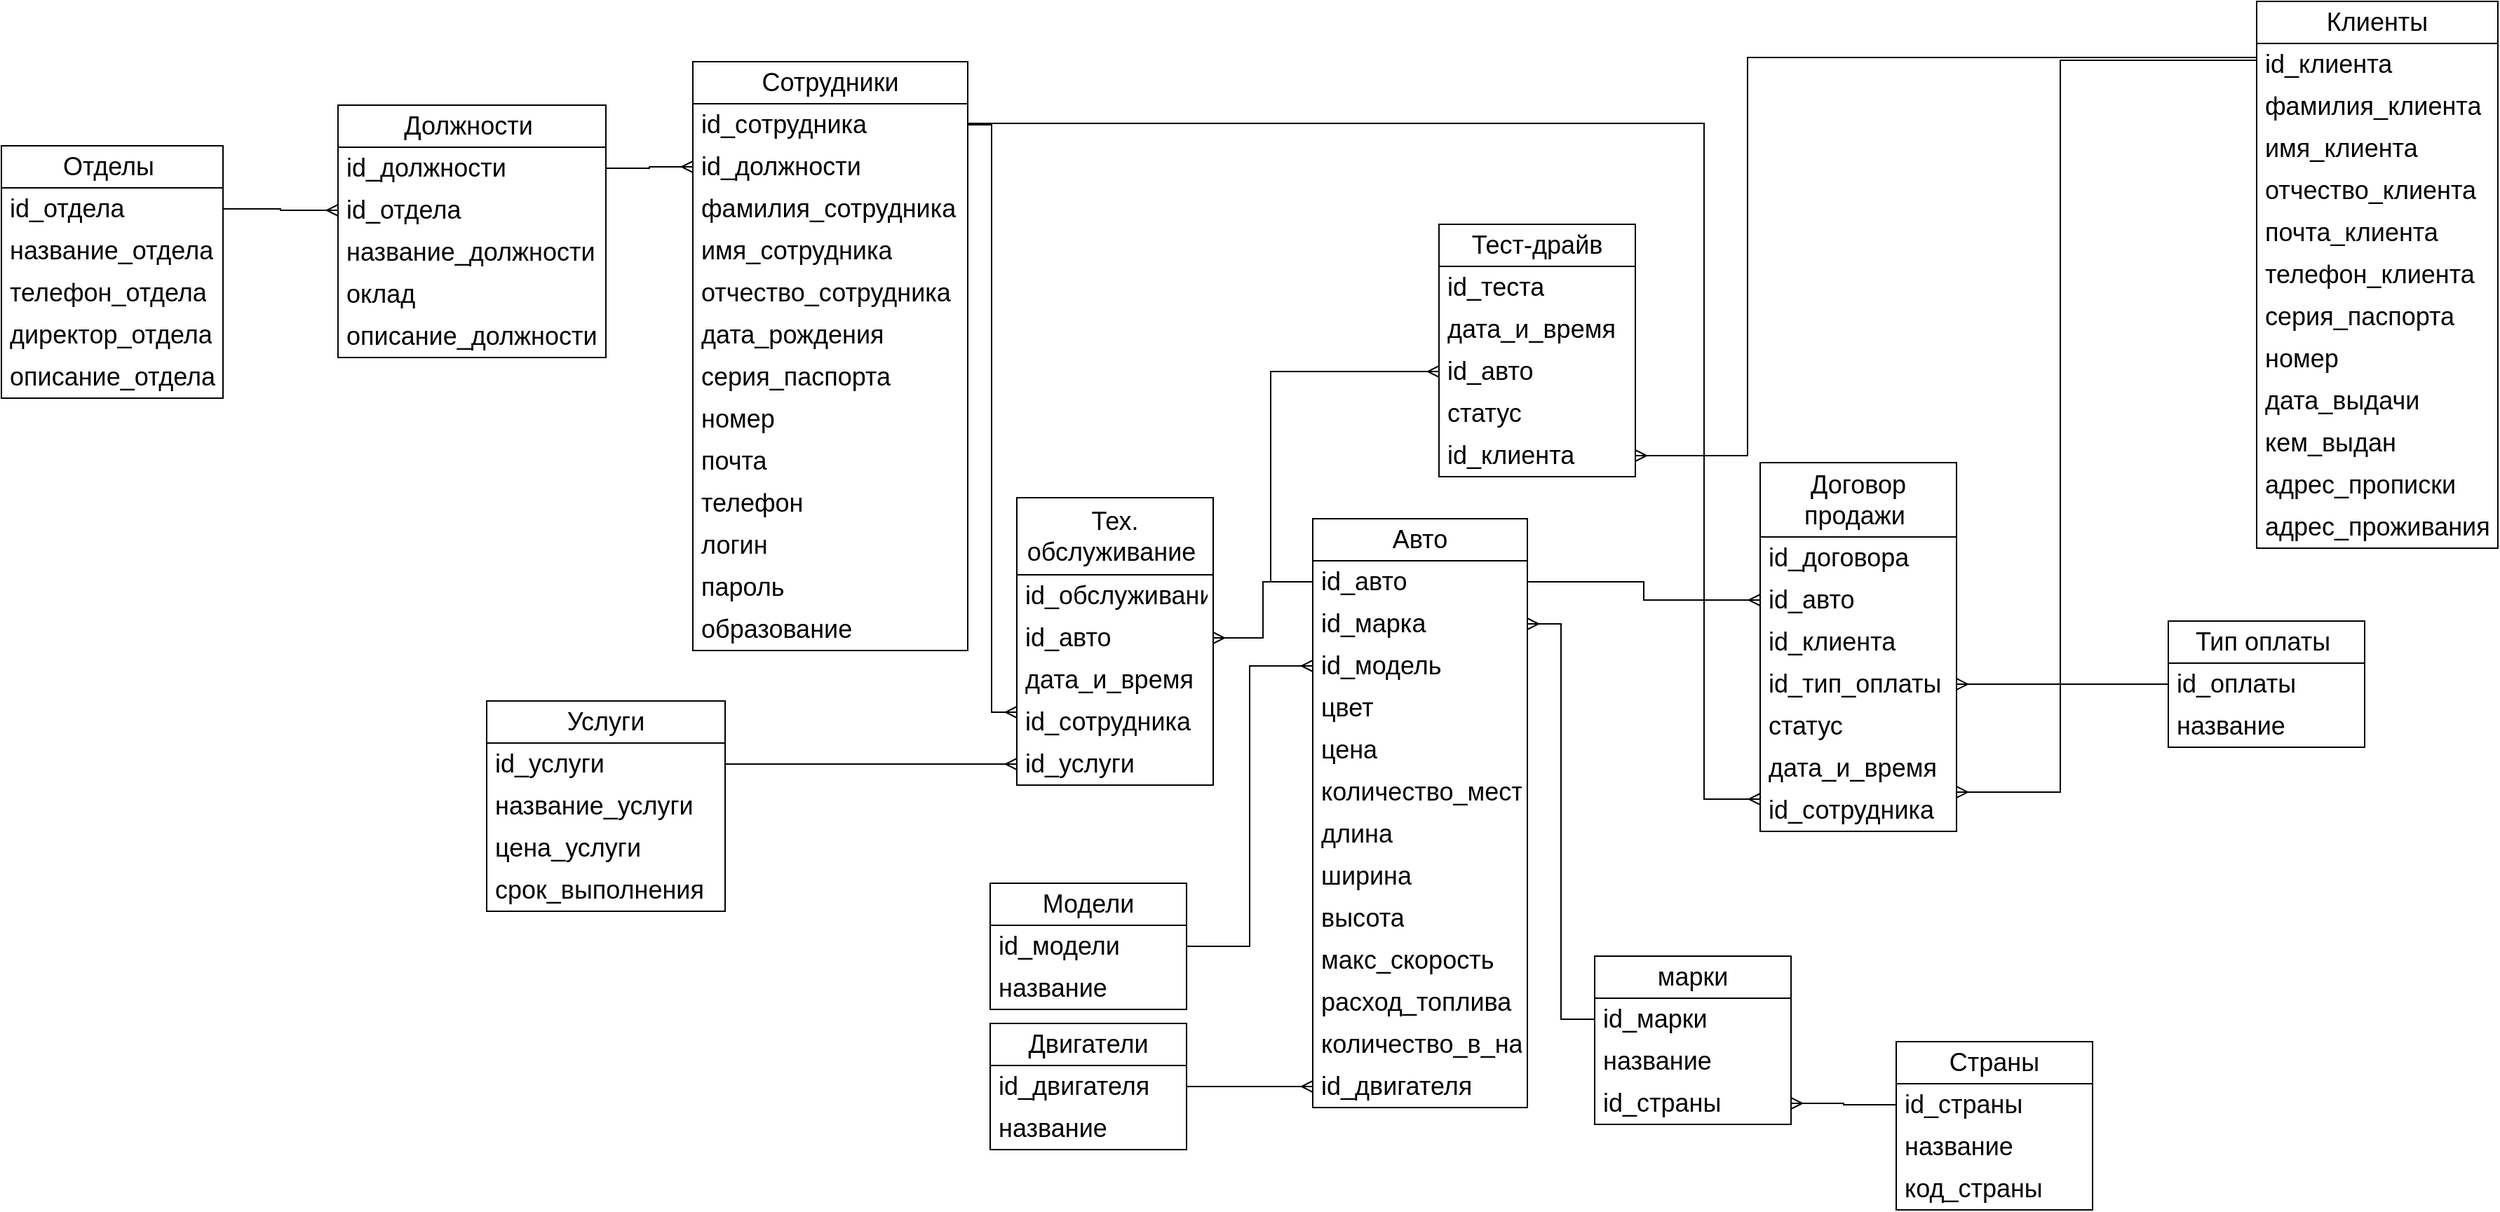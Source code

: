 <mxfile version="24.4.13" type="device">
  <diagram name="Страница — 1" id="KfzFbNpuO4F_3T5yf219">
    <mxGraphModel dx="5698" dy="1230" grid="0" gridSize="10" guides="1" tooltips="1" connect="1" arrows="1" fold="1" page="1" pageScale="1" pageWidth="1654" pageHeight="1169" math="0" shadow="0">
      <root>
        <mxCell id="0" />
        <mxCell id="1" parent="0" />
        <mxCell id="C4IJJKCAS7BINVU8155Y-14" value="Отделы&amp;nbsp;" style="swimlane;fontStyle=0;childLayout=stackLayout;horizontal=1;startSize=30;horizontalStack=0;resizeParent=1;resizeParentMax=0;resizeLast=0;collapsible=1;marginBottom=0;whiteSpace=wrap;html=1;fontSize=18;" parent="1" vertex="1">
          <mxGeometry x="-1800" y="216" width="158" height="180" as="geometry" />
        </mxCell>
        <mxCell id="C4IJJKCAS7BINVU8155Y-15" value="id_отдела" style="text;strokeColor=none;fillColor=none;align=left;verticalAlign=middle;spacingLeft=4;spacingRight=4;overflow=hidden;points=[[0,0.5],[1,0.5]];portConstraint=eastwest;rotatable=0;whiteSpace=wrap;html=1;fontSize=18;" parent="C4IJJKCAS7BINVU8155Y-14" vertex="1">
          <mxGeometry y="30" width="158" height="30" as="geometry" />
        </mxCell>
        <mxCell id="C4IJJKCAS7BINVU8155Y-16" value="название_отдела" style="text;strokeColor=none;fillColor=none;align=left;verticalAlign=middle;spacingLeft=4;spacingRight=4;overflow=hidden;points=[[0,0.5],[1,0.5]];portConstraint=eastwest;rotatable=0;whiteSpace=wrap;html=1;fontSize=18;" parent="C4IJJKCAS7BINVU8155Y-14" vertex="1">
          <mxGeometry y="60" width="158" height="30" as="geometry" />
        </mxCell>
        <mxCell id="C4IJJKCAS7BINVU8155Y-18" value="телефон_отдела" style="text;strokeColor=none;fillColor=none;align=left;verticalAlign=middle;spacingLeft=4;spacingRight=4;overflow=hidden;points=[[0,0.5],[1,0.5]];portConstraint=eastwest;rotatable=0;whiteSpace=wrap;html=1;fontSize=18;" parent="C4IJJKCAS7BINVU8155Y-14" vertex="1">
          <mxGeometry y="90" width="158" height="30" as="geometry" />
        </mxCell>
        <mxCell id="C4IJJKCAS7BINVU8155Y-19" value="директор_отдела" style="text;strokeColor=none;fillColor=none;align=left;verticalAlign=middle;spacingLeft=4;spacingRight=4;overflow=hidden;points=[[0,0.5],[1,0.5]];portConstraint=eastwest;rotatable=0;whiteSpace=wrap;html=1;fontSize=18;" parent="C4IJJKCAS7BINVU8155Y-14" vertex="1">
          <mxGeometry y="120" width="158" height="30" as="geometry" />
        </mxCell>
        <mxCell id="C4IJJKCAS7BINVU8155Y-20" value="описание_отдела" style="text;strokeColor=none;fillColor=none;align=left;verticalAlign=middle;spacingLeft=4;spacingRight=4;overflow=hidden;points=[[0,0.5],[1,0.5]];portConstraint=eastwest;rotatable=0;whiteSpace=wrap;html=1;fontSize=18;" parent="C4IJJKCAS7BINVU8155Y-14" vertex="1">
          <mxGeometry y="150" width="158" height="30" as="geometry" />
        </mxCell>
        <mxCell id="C4IJJKCAS7BINVU8155Y-21" value="Должности&amp;nbsp;" style="swimlane;fontStyle=0;childLayout=stackLayout;horizontal=1;startSize=30;horizontalStack=0;resizeParent=1;resizeParentMax=0;resizeLast=0;collapsible=1;marginBottom=0;whiteSpace=wrap;html=1;fontSize=18;" parent="1" vertex="1">
          <mxGeometry x="-1560" y="187" width="191" height="180" as="geometry" />
        </mxCell>
        <mxCell id="C4IJJKCAS7BINVU8155Y-22" value="id_должности" style="text;strokeColor=none;fillColor=none;align=left;verticalAlign=middle;spacingLeft=4;spacingRight=4;overflow=hidden;points=[[0,0.5],[1,0.5]];portConstraint=eastwest;rotatable=0;whiteSpace=wrap;html=1;fontSize=18;" parent="C4IJJKCAS7BINVU8155Y-21" vertex="1">
          <mxGeometry y="30" width="191" height="30" as="geometry" />
        </mxCell>
        <mxCell id="C4IJJKCAS7BINVU8155Y-23" value="id_отдела" style="text;strokeColor=none;fillColor=none;align=left;verticalAlign=middle;spacingLeft=4;spacingRight=4;overflow=hidden;points=[[0,0.5],[1,0.5]];portConstraint=eastwest;rotatable=0;whiteSpace=wrap;html=1;fontSize=18;" parent="C4IJJKCAS7BINVU8155Y-21" vertex="1">
          <mxGeometry y="60" width="191" height="30" as="geometry" />
        </mxCell>
        <mxCell id="C4IJJKCAS7BINVU8155Y-24" value="название_должности" style="text;strokeColor=none;fillColor=none;align=left;verticalAlign=middle;spacingLeft=4;spacingRight=4;overflow=hidden;points=[[0,0.5],[1,0.5]];portConstraint=eastwest;rotatable=0;whiteSpace=wrap;html=1;fontSize=18;" parent="C4IJJKCAS7BINVU8155Y-21" vertex="1">
          <mxGeometry y="90" width="191" height="30" as="geometry" />
        </mxCell>
        <mxCell id="C4IJJKCAS7BINVU8155Y-25" value="оклад" style="text;strokeColor=none;fillColor=none;align=left;verticalAlign=middle;spacingLeft=4;spacingRight=4;overflow=hidden;points=[[0,0.5],[1,0.5]];portConstraint=eastwest;rotatable=0;whiteSpace=wrap;html=1;fontSize=18;" parent="C4IJJKCAS7BINVU8155Y-21" vertex="1">
          <mxGeometry y="120" width="191" height="30" as="geometry" />
        </mxCell>
        <mxCell id="C4IJJKCAS7BINVU8155Y-26" value="описание_должности" style="text;strokeColor=none;fillColor=none;align=left;verticalAlign=middle;spacingLeft=4;spacingRight=4;overflow=hidden;points=[[0,0.5],[1,0.5]];portConstraint=eastwest;rotatable=0;whiteSpace=wrap;html=1;fontSize=18;" parent="C4IJJKCAS7BINVU8155Y-21" vertex="1">
          <mxGeometry y="150" width="191" height="30" as="geometry" />
        </mxCell>
        <mxCell id="C4IJJKCAS7BINVU8155Y-28" value="Сотрудники" style="swimlane;fontStyle=0;childLayout=stackLayout;horizontal=1;startSize=30;horizontalStack=0;resizeParent=1;resizeParentMax=0;resizeLast=0;collapsible=1;marginBottom=0;whiteSpace=wrap;html=1;fontSize=18;" parent="1" vertex="1">
          <mxGeometry x="-1307" y="156" width="196" height="420" as="geometry" />
        </mxCell>
        <mxCell id="C4IJJKCAS7BINVU8155Y-29" value="id_сотрудника" style="text;strokeColor=none;fillColor=none;align=left;verticalAlign=middle;spacingLeft=4;spacingRight=4;overflow=hidden;points=[[0,0.5],[1,0.5]];portConstraint=eastwest;rotatable=0;whiteSpace=wrap;html=1;fontSize=18;" parent="C4IJJKCAS7BINVU8155Y-28" vertex="1">
          <mxGeometry y="30" width="196" height="30" as="geometry" />
        </mxCell>
        <mxCell id="C4IJJKCAS7BINVU8155Y-30" value="id_должности" style="text;strokeColor=none;fillColor=none;align=left;verticalAlign=middle;spacingLeft=4;spacingRight=4;overflow=hidden;points=[[0,0.5],[1,0.5]];portConstraint=eastwest;rotatable=0;whiteSpace=wrap;html=1;fontSize=18;" parent="C4IJJKCAS7BINVU8155Y-28" vertex="1">
          <mxGeometry y="60" width="196" height="30" as="geometry" />
        </mxCell>
        <mxCell id="C4IJJKCAS7BINVU8155Y-31" value="фамилия_сотрудника" style="text;strokeColor=none;fillColor=none;align=left;verticalAlign=middle;spacingLeft=4;spacingRight=4;overflow=hidden;points=[[0,0.5],[1,0.5]];portConstraint=eastwest;rotatable=0;whiteSpace=wrap;html=1;fontSize=18;" parent="C4IJJKCAS7BINVU8155Y-28" vertex="1">
          <mxGeometry y="90" width="196" height="30" as="geometry" />
        </mxCell>
        <mxCell id="C4IJJKCAS7BINVU8155Y-32" value="имя_сотрудника" style="text;strokeColor=none;fillColor=none;align=left;verticalAlign=middle;spacingLeft=4;spacingRight=4;overflow=hidden;points=[[0,0.5],[1,0.5]];portConstraint=eastwest;rotatable=0;whiteSpace=wrap;html=1;fontSize=18;" parent="C4IJJKCAS7BINVU8155Y-28" vertex="1">
          <mxGeometry y="120" width="196" height="30" as="geometry" />
        </mxCell>
        <mxCell id="C4IJJKCAS7BINVU8155Y-33" value="отчество_сотрудника" style="text;strokeColor=none;fillColor=none;align=left;verticalAlign=middle;spacingLeft=4;spacingRight=4;overflow=hidden;points=[[0,0.5],[1,0.5]];portConstraint=eastwest;rotatable=0;whiteSpace=wrap;html=1;fontSize=18;" parent="C4IJJKCAS7BINVU8155Y-28" vertex="1">
          <mxGeometry y="150" width="196" height="30" as="geometry" />
        </mxCell>
        <mxCell id="C4IJJKCAS7BINVU8155Y-35" value="дата_рождения" style="text;strokeColor=none;fillColor=none;align=left;verticalAlign=middle;spacingLeft=4;spacingRight=4;overflow=hidden;points=[[0,0.5],[1,0.5]];portConstraint=eastwest;rotatable=0;whiteSpace=wrap;html=1;fontSize=18;" parent="C4IJJKCAS7BINVU8155Y-28" vertex="1">
          <mxGeometry y="180" width="196" height="30" as="geometry" />
        </mxCell>
        <mxCell id="C4IJJKCAS7BINVU8155Y-36" value="серия_паспорта&amp;nbsp;" style="text;strokeColor=none;fillColor=none;align=left;verticalAlign=middle;spacingLeft=4;spacingRight=4;overflow=hidden;points=[[0,0.5],[1,0.5]];portConstraint=eastwest;rotatable=0;whiteSpace=wrap;html=1;fontSize=18;" parent="C4IJJKCAS7BINVU8155Y-28" vertex="1">
          <mxGeometry y="210" width="196" height="30" as="geometry" />
        </mxCell>
        <mxCell id="C4IJJKCAS7BINVU8155Y-37" value="номер&lt;span style=&quot;color: rgba(0, 0, 0, 0); font-family: monospace; font-size: 18px; text-wrap: nowrap;&quot;&gt;%3CmxGraphModel%3E%3Croot%3E%3CmxCell%20id%3D%220%22%2F%3E%3CmxCell%20id%3D%221%22%20parent%3D%220%22%2F%3E%3CmxCell%20id%3D%222%22%20value%3D%22%D1%81%D0%B5%D1%80%D0%B8%D1%8F_%D0%BF%D0%B0%D1%81%D0%BF%D0%BE%D1%80%D1%82%D0%B0%26amp%3Bnbsp%3B%22%20style%3D%22text%3BstrokeColor%3Dnone%3BfillColor%3Dnone%3Balign%3Dleft%3BverticalAlign%3Dmiddle%3BspacingLeft%3D4%3BspacingRight%3D4%3Boverflow%3Dhidden%3Bpoints%3D%5B%5B0%2C0.5%5D%2C%5B1%2C0.5%5D%5D%3BportConstraint%3Deastwest%3Brotatable%3D0%3BwhiteSpace%3Dwrap%3Bhtml%3D1%3B%22%20vertex%3D%221%22%20parent%3D%221%22%3E%3CmxGeometry%20x%3D%22585%22%20y%3D%22564%22%20width%3D%22140%22%20height%3D%2230%22%20as%3D%22geometry%22%2F%3E%3C%2FmxCell%3E%3C%2Froot%3E%3C%2FmxGraphModel%3E&lt;/span&gt;_паспорта&amp;nbsp;" style="text;strokeColor=none;fillColor=none;align=left;verticalAlign=middle;spacingLeft=4;spacingRight=4;overflow=hidden;points=[[0,0.5],[1,0.5]];portConstraint=eastwest;rotatable=0;whiteSpace=wrap;html=1;fontSize=18;" parent="C4IJJKCAS7BINVU8155Y-28" vertex="1">
          <mxGeometry y="240" width="196" height="30" as="geometry" />
        </mxCell>
        <mxCell id="C4IJJKCAS7BINVU8155Y-38" value="почта&amp;nbsp;&lt;span style=&quot;color: rgba(0, 0, 0, 0); font-family: monospace; font-size: 18px; text-wrap: nowrap;&quot;&gt;%3CmxGraphModel%3E%3Croot%3E%3CmxCell%20id%3D%220%22%2F%3E%3CmxCell%20id%3D%221%22%20parent%3D%220%22%2F%3E%3CmxCell%20id%3D%222%22%20value%3D%22%D0%BD%D0%BE%D0%BC%D0%B5%D1%80%26lt%3Bspan%20style%3D%26quot%3Bcolor%3A%20rgba(0%2C%200%2C%200%2C%200)%3B%20font-family%3A%20monospace%3B%20font-size%3A%200px%3B%20text-wrap%3A%20nowrap%3B%26quot%3B%26gt%3B%253CmxGraphModel%253E%253Croot%253E%253CmxCell%2520id%253D%25220%2522%252F%253E%253CmxCell%2520id%253D%25221%2522%2520parent%253D%25220%2522%252F%253E%253CmxCell%2520id%253D%25222%2522%2520value%253D%2522%25D1%2581%25D0%25B5%25D1%2580%25D0%25B8%25D1%258F_%25D0%25BF%25D0%25B0%25D1%2581%25D0%25BF%25D0%25BE%25D1%2580%25D1%2582%25D0%25B0%2526amp%253Bnbsp%253B%2522%2520style%253D%2522text%253BstrokeColor%253Dnone%253BfillColor%253Dnone%253Balign%253Dleft%253BverticalAlign%253Dmiddle%253BspacingLeft%253D4%253BspacingRight%253D4%253Boverflow%253Dhidden%253Bpoints%253D%255B%255B0%252C0.5%255D%252C%255B1%252C0.5%255D%255D%253BportConstraint%253Deastwest%253Brotatable%253D0%253BwhiteSpace%253Dwrap%253Bhtml%253D1%253B%2522%2520vertex%253D%25221%2522%2520parent%253D%25221%2522%253E%253CmxGeometry%2520x%253D%2522585%2522%2520y%253D%2522564%2522%2520width%253D%2522140%2522%2520height%253D%252230%2522%2520as%253D%2522geometry%2522%252F%253E%253C%252FmxCell%253E%253C%252Froot%253E%253C%252FmxGraphModel%253E%26lt%3B%2Fspan%26gt%3B_%D0%BF%D0%B0%D1%81%D0%BF%D0%BE%D1%80%D1%82%D0%B0%26amp%3Bnbsp%3B%22%20style%3D%22text%3BstrokeColor%3Dnone%3BfillColor%3Dnone%3Balign%3Dleft%3BverticalAlign%3Dmiddle%3BspacingLeft%3D4%3BspacingRight%3D4%3Boverflow%3Dhidden%3Bpoints%3D%5B%5B0%2C0.5%5D%2C%5B1%2C0.5%5D%5D%3BportConstraint%3Deastwest%3Brotatable%3D0%3BwhiteSpace%3Dwrap%3Bhtml%3D1%3B%22%20vertex%3D%221%22%20parent%3D%221%22%3E%3CmxGeometry%20x%3D%22585%22%20y%3D%22594%22%20width%3D%22140%22%20height%3D%2230%22%20as%3D%22geometry%22%2F%3E%3C%2FmxCell%3E%3C%2Froot%3E%3C%2FmxGraphModel%3E&lt;/span&gt;" style="text;strokeColor=none;fillColor=none;align=left;verticalAlign=middle;spacingLeft=4;spacingRight=4;overflow=hidden;points=[[0,0.5],[1,0.5]];portConstraint=eastwest;rotatable=0;whiteSpace=wrap;html=1;fontSize=18;" parent="C4IJJKCAS7BINVU8155Y-28" vertex="1">
          <mxGeometry y="270" width="196" height="30" as="geometry" />
        </mxCell>
        <mxCell id="C4IJJKCAS7BINVU8155Y-39" value="телефон&lt;span style=&quot;color: rgba(0, 0, 0, 0); font-family: monospace; font-size: 18px; text-wrap: nowrap;&quot;&gt;%3CmxGraphModel%3E%3Croot%3E%3CmxCell%20id%3D%220%22%2F%3E%3CmxCell%20id%3D%221%22%20parent%3D%220%22%2F%3E%3CmxCell%20id%3D%222%22%20value%3D%22%D0%BF%D0%BE%D1%87%D1%82%D0%B0%26amp%3Bnbsp%3B%26lt%3Bspan%20style%3D%26quot%3Bcolor%3A%20rgba(0%2C%200%2C%200%2C%200)%3B%20font-family%3A%20monospace%3B%20font-size%3A%200px%3B%20text-wrap%3A%20nowrap%3B%26quot%3B%26gt%3B%253CmxGraphModel%253E%253Croot%253E%253CmxCell%2520id%253D%25220%2522%252F%253E%253CmxCell%2520id%253D%25221%2522%2520parent%253D%25220%2522%252F%253E%253CmxCell%2520id%253D%25222%2522%2520value%253D%2522%25D0%25BD%25D0%25BE%25D0%25BC%25D0%25B5%25D1%2580%2526lt%253Bspan%2520style%253D%2526quot%253Bcolor%253A%2520rgba(0%252C%25200%252C%25200%252C%25200)%253B%2520font-family%253A%2520monospace%253B%2520font-size%253A%25200px%253B%2520text-wrap%253A%2520nowrap%253B%2526quot%253B%2526gt%253B%25253CmxGraphModel%25253E%25253Croot%25253E%25253CmxCell%252520id%25253D%2525220%252522%25252F%25253E%25253CmxCell%252520id%25253D%2525221%252522%252520parent%25253D%2525220%252522%25252F%25253E%25253CmxCell%252520id%25253D%2525222%252522%252520value%25253D%252522%2525D1%252581%2525D0%2525B5%2525D1%252580%2525D0%2525B8%2525D1%25258F_%2525D0%2525BF%2525D0%2525B0%2525D1%252581%2525D0%2525BF%2525D0%2525BE%2525D1%252580%2525D1%252582%2525D0%2525B0%252526amp%25253Bnbsp%25253B%252522%252520style%25253D%252522text%25253BstrokeColor%25253Dnone%25253BfillColor%25253Dnone%25253Balign%25253Dleft%25253BverticalAlign%25253Dmiddle%25253BspacingLeft%25253D4%25253BspacingRight%25253D4%25253Boverflow%25253Dhidden%25253Bpoints%25253D%25255B%25255B0%25252C0.5%25255D%25252C%25255B1%25252C0.5%25255D%25255D%25253BportConstraint%25253Deastwest%25253Brotatable%25253D0%25253BwhiteSpace%25253Dwrap%25253Bhtml%25253D1%25253B%252522%252520vertex%25253D%2525221%252522%252520parent%25253D%2525221%252522%25253E%25253CmxGeometry%252520x%25253D%252522585%252522%252520y%25253D%252522564%252522%252520width%25253D%252522140%252522%252520height%25253D%25252230%252522%252520as%25253D%252522geometry%252522%25252F%25253E%25253C%25252FmxCell%25253E%25253C%25252Froot%25253E%25253C%25252FmxGraphModel%25253E%2526lt%253B%252Fspan%2526gt%253B_%25D0%25BF%25D0%25B0%25D1%2581%25D0%25BF%25D0%25BE%25D1%2580%25D1%2582%25D0%25B0%2526amp%253Bnbsp%253B%2522%2520style%253D%2522text%253BstrokeColor%253Dnone%253BfillColor%253Dnone%253Balign%253Dleft%253BverticalAlign%253Dmiddle%253BspacingLeft%253D4%253BspacingRight%253D4%253Boverflow%253Dhidden%253Bpoints%253D%255B%255B0%252C0.5%255D%252C%255B1%252C0.5%255D%255D%253BportConstraint%253Deastwest%253Brotatable%253D0%253BwhiteSpace%253Dwrap%253Bhtml%253D1%253B%2522%2520vertex%253D%25221%2522%2520parent%253D%25221%2522%253E%253CmxGeometry%2520x%253D%2522585%2522%2520y%253D%2522594%2522%2520width%253D%2522140%2522%2520height%253D%252230%2522%2520as%253D%2522geometry%2522%252F%253E%253C%252FmxCell%253E%253C%252Froot%253E%253C%252FmxGraphModel%253E%26lt%3B%2Fspan%26gt%3B%22%20style%3D%22text%3BstrokeColor%3Dnone%3BfillColor%3Dnone%3Balign%3Dleft%3BverticalAlign%3Dmiddle%3BspacingLeft%3D4%3BspacingRight%3D4%3Boverflow%3Dhidden%3Bpoints%3D%5B%5B0%2C0.5%5D%2C%5B1%2C0.5%5D%5D%3BportConstraint%3Deastwest%3Brotatable%3D0%3BwhiteSpace%3Dwrap%3Bhtml%3D1%3B%22%20vertex%3D%221%22%20parent%3D%221%22%3E%3CmxGeometry%20x%3D%22585%22%20y%3D%22624%22%20width%3D%22140%22%20height%3D%2230%22%20as%3D%22geometry%22%2F%3E%3C%2FmxCell%3E%3C%2Froot%3E%3C%2FmxGraphModel%3E&lt;/span&gt;" style="text;strokeColor=none;fillColor=none;align=left;verticalAlign=middle;spacingLeft=4;spacingRight=4;overflow=hidden;points=[[0,0.5],[1,0.5]];portConstraint=eastwest;rotatable=0;whiteSpace=wrap;html=1;fontSize=18;" parent="C4IJJKCAS7BINVU8155Y-28" vertex="1">
          <mxGeometry y="300" width="196" height="30" as="geometry" />
        </mxCell>
        <mxCell id="C4IJJKCAS7BINVU8155Y-40" value="логин" style="text;strokeColor=none;fillColor=none;align=left;verticalAlign=middle;spacingLeft=4;spacingRight=4;overflow=hidden;points=[[0,0.5],[1,0.5]];portConstraint=eastwest;rotatable=0;whiteSpace=wrap;html=1;fontSize=18;" parent="C4IJJKCAS7BINVU8155Y-28" vertex="1">
          <mxGeometry y="330" width="196" height="30" as="geometry" />
        </mxCell>
        <mxCell id="C4IJJKCAS7BINVU8155Y-41" value="пароль" style="text;strokeColor=none;fillColor=none;align=left;verticalAlign=middle;spacingLeft=4;spacingRight=4;overflow=hidden;points=[[0,0.5],[1,0.5]];portConstraint=eastwest;rotatable=0;whiteSpace=wrap;html=1;fontSize=18;" parent="C4IJJKCAS7BINVU8155Y-28" vertex="1">
          <mxGeometry y="360" width="196" height="30" as="geometry" />
        </mxCell>
        <mxCell id="C4IJJKCAS7BINVU8155Y-42" value="образование&amp;nbsp;" style="text;strokeColor=none;fillColor=none;align=left;verticalAlign=middle;spacingLeft=4;spacingRight=4;overflow=hidden;points=[[0,0.5],[1,0.5]];portConstraint=eastwest;rotatable=0;whiteSpace=wrap;html=1;fontSize=18;" parent="C4IJJKCAS7BINVU8155Y-28" vertex="1">
          <mxGeometry y="390" width="196" height="30" as="geometry" />
        </mxCell>
        <mxCell id="C4IJJKCAS7BINVU8155Y-43" value="Тех. обслуживание&amp;nbsp;" style="swimlane;fontStyle=0;childLayout=stackLayout;horizontal=1;startSize=55;horizontalStack=0;resizeParent=1;resizeParentMax=0;resizeLast=0;collapsible=1;marginBottom=0;whiteSpace=wrap;html=1;fontSize=18;" parent="1" vertex="1">
          <mxGeometry x="-1076" y="467" width="140" height="205" as="geometry" />
        </mxCell>
        <mxCell id="C4IJJKCAS7BINVU8155Y-44" value="id_обслуживания" style="text;strokeColor=none;fillColor=none;align=left;verticalAlign=middle;spacingLeft=4;spacingRight=4;overflow=hidden;points=[[0,0.5],[1,0.5]];portConstraint=eastwest;rotatable=0;whiteSpace=wrap;html=1;fontSize=18;" parent="C4IJJKCAS7BINVU8155Y-43" vertex="1">
          <mxGeometry y="55" width="140" height="30" as="geometry" />
        </mxCell>
        <mxCell id="C4IJJKCAS7BINVU8155Y-45" value="id_авто" style="text;strokeColor=none;fillColor=none;align=left;verticalAlign=middle;spacingLeft=4;spacingRight=4;overflow=hidden;points=[[0,0.5],[1,0.5]];portConstraint=eastwest;rotatable=0;whiteSpace=wrap;html=1;fontSize=18;" parent="C4IJJKCAS7BINVU8155Y-43" vertex="1">
          <mxGeometry y="85" width="140" height="30" as="geometry" />
        </mxCell>
        <mxCell id="C4IJJKCAS7BINVU8155Y-46" value="дата_и_время" style="text;strokeColor=none;fillColor=none;align=left;verticalAlign=middle;spacingLeft=4;spacingRight=4;overflow=hidden;points=[[0,0.5],[1,0.5]];portConstraint=eastwest;rotatable=0;whiteSpace=wrap;html=1;fontSize=18;" parent="C4IJJKCAS7BINVU8155Y-43" vertex="1">
          <mxGeometry y="115" width="140" height="30" as="geometry" />
        </mxCell>
        <mxCell id="C4IJJKCAS7BINVU8155Y-47" value="id_сотрудника" style="text;strokeColor=none;fillColor=none;align=left;verticalAlign=middle;spacingLeft=4;spacingRight=4;overflow=hidden;points=[[0,0.5],[1,0.5]];portConstraint=eastwest;rotatable=0;whiteSpace=wrap;html=1;fontSize=18;" parent="C4IJJKCAS7BINVU8155Y-43" vertex="1">
          <mxGeometry y="145" width="140" height="30" as="geometry" />
        </mxCell>
        <mxCell id="C4IJJKCAS7BINVU8155Y-48" value="id_услуги" style="text;strokeColor=none;fillColor=none;align=left;verticalAlign=middle;spacingLeft=4;spacingRight=4;overflow=hidden;points=[[0,0.5],[1,0.5]];portConstraint=eastwest;rotatable=0;whiteSpace=wrap;html=1;fontSize=18;" parent="C4IJJKCAS7BINVU8155Y-43" vertex="1">
          <mxGeometry y="175" width="140" height="30" as="geometry" />
        </mxCell>
        <mxCell id="C4IJJKCAS7BINVU8155Y-50" value="Услуги" style="swimlane;fontStyle=0;childLayout=stackLayout;horizontal=1;startSize=30;horizontalStack=0;resizeParent=1;resizeParentMax=0;resizeLast=0;collapsible=1;marginBottom=0;whiteSpace=wrap;html=1;fontSize=18;" parent="1" vertex="1">
          <mxGeometry x="-1454" y="612" width="170" height="150" as="geometry" />
        </mxCell>
        <mxCell id="C4IJJKCAS7BINVU8155Y-51" value="id_услуги" style="text;strokeColor=none;fillColor=none;align=left;verticalAlign=middle;spacingLeft=4;spacingRight=4;overflow=hidden;points=[[0,0.5],[1,0.5]];portConstraint=eastwest;rotatable=0;whiteSpace=wrap;html=1;fontSize=18;" parent="C4IJJKCAS7BINVU8155Y-50" vertex="1">
          <mxGeometry y="30" width="170" height="30" as="geometry" />
        </mxCell>
        <mxCell id="C4IJJKCAS7BINVU8155Y-52" value="название_услуги" style="text;strokeColor=none;fillColor=none;align=left;verticalAlign=middle;spacingLeft=4;spacingRight=4;overflow=hidden;points=[[0,0.5],[1,0.5]];portConstraint=eastwest;rotatable=0;whiteSpace=wrap;html=1;fontSize=18;" parent="C4IJJKCAS7BINVU8155Y-50" vertex="1">
          <mxGeometry y="60" width="170" height="30" as="geometry" />
        </mxCell>
        <mxCell id="C4IJJKCAS7BINVU8155Y-53" value="цена_услуги" style="text;strokeColor=none;fillColor=none;align=left;verticalAlign=middle;spacingLeft=4;spacingRight=4;overflow=hidden;points=[[0,0.5],[1,0.5]];portConstraint=eastwest;rotatable=0;whiteSpace=wrap;html=1;fontSize=18;" parent="C4IJJKCAS7BINVU8155Y-50" vertex="1">
          <mxGeometry y="90" width="170" height="30" as="geometry" />
        </mxCell>
        <mxCell id="C4IJJKCAS7BINVU8155Y-54" value="срок_выполнения" style="text;strokeColor=none;fillColor=none;align=left;verticalAlign=middle;spacingLeft=4;spacingRight=4;overflow=hidden;points=[[0,0.5],[1,0.5]];portConstraint=eastwest;rotatable=0;whiteSpace=wrap;html=1;fontSize=18;" parent="C4IJJKCAS7BINVU8155Y-50" vertex="1">
          <mxGeometry y="120" width="170" height="30" as="geometry" />
        </mxCell>
        <mxCell id="C4IJJKCAS7BINVU8155Y-57" value="Клиенты" style="swimlane;fontStyle=0;childLayout=stackLayout;horizontal=1;startSize=30;horizontalStack=0;resizeParent=1;resizeParentMax=0;resizeLast=0;collapsible=1;marginBottom=0;whiteSpace=wrap;html=1;fontSize=18;" parent="1" vertex="1">
          <mxGeometry x="-192" y="113" width="172" height="390" as="geometry" />
        </mxCell>
        <mxCell id="C4IJJKCAS7BINVU8155Y-58" value="id_клиента" style="text;strokeColor=none;fillColor=none;align=left;verticalAlign=middle;spacingLeft=4;spacingRight=4;overflow=hidden;points=[[0,0.5],[1,0.5]];portConstraint=eastwest;rotatable=0;whiteSpace=wrap;html=1;fontSize=18;" parent="C4IJJKCAS7BINVU8155Y-57" vertex="1">
          <mxGeometry y="30" width="172" height="30" as="geometry" />
        </mxCell>
        <mxCell id="C4IJJKCAS7BINVU8155Y-60" value="фамилия_клиента" style="text;strokeColor=none;fillColor=none;align=left;verticalAlign=middle;spacingLeft=4;spacingRight=4;overflow=hidden;points=[[0,0.5],[1,0.5]];portConstraint=eastwest;rotatable=0;whiteSpace=wrap;html=1;fontSize=18;" parent="C4IJJKCAS7BINVU8155Y-57" vertex="1">
          <mxGeometry y="60" width="172" height="30" as="geometry" />
        </mxCell>
        <mxCell id="C4IJJKCAS7BINVU8155Y-61" value="имя_клиента" style="text;strokeColor=none;fillColor=none;align=left;verticalAlign=middle;spacingLeft=4;spacingRight=4;overflow=hidden;points=[[0,0.5],[1,0.5]];portConstraint=eastwest;rotatable=0;whiteSpace=wrap;html=1;fontSize=18;" parent="C4IJJKCAS7BINVU8155Y-57" vertex="1">
          <mxGeometry y="90" width="172" height="30" as="geometry" />
        </mxCell>
        <mxCell id="C4IJJKCAS7BINVU8155Y-62" value="отчество_клиента" style="text;strokeColor=none;fillColor=none;align=left;verticalAlign=middle;spacingLeft=4;spacingRight=4;overflow=hidden;points=[[0,0.5],[1,0.5]];portConstraint=eastwest;rotatable=0;whiteSpace=wrap;html=1;fontSize=18;" parent="C4IJJKCAS7BINVU8155Y-57" vertex="1">
          <mxGeometry y="120" width="172" height="30" as="geometry" />
        </mxCell>
        <mxCell id="C4IJJKCAS7BINVU8155Y-66" value="почта_клиента&lt;span style=&quot;color: rgba(0, 0, 0, 0); font-family: monospace; font-size: 18px; text-wrap: nowrap;&quot;&gt;%3CmxGraphModel%3E%3Croot%3E%3CmxCell%20id%3D%220%22%2F%3E%3CmxCell%20id%3D%221%22%20parent%3D%220%22%2F%3E%3CmxCell%20id%3D%222%22%20value%3D%22%D0%BD%D0%BE%D0%BC%D0%B5%D1%80%26lt%3Bspan%20style%3D%26quot%3Bcolor%3A%20rgba(0%2C%200%2C%200%2C%200)%3B%20font-family%3A%20monospace%3B%20font-size%3A%200px%3B%20text-wrap%3A%20nowrap%3B%26quot%3B%26gt%3B%253CmxGraphModel%253E%253Croot%253E%253CmxCell%2520id%253D%25220%2522%252F%253E%253CmxCell%2520id%253D%25221%2522%2520parent%253D%25220%2522%252F%253E%253CmxCell%2520id%253D%25222%2522%2520value%253D%2522%25D1%2581%25D0%25B5%25D1%2580%25D0%25B8%25D1%258F_%25D0%25BF%25D0%25B0%25D1%2581%25D0%25BF%25D0%25BE%25D1%2580%25D1%2582%25D0%25B0%2526amp%253Bnbsp%253B%2522%2520style%253D%2522text%253BstrokeColor%253Dnone%253BfillColor%253Dnone%253Balign%253Dleft%253BverticalAlign%253Dmiddle%253BspacingLeft%253D4%253BspacingRight%253D4%253Boverflow%253Dhidden%253Bpoints%253D%255B%255B0%252C0.5%255D%252C%255B1%252C0.5%255D%255D%253BportConstraint%253Deastwest%253Brotatable%253D0%253BwhiteSpace%253Dwrap%253Bhtml%253D1%253B%2522%2520vertex%253D%25221%2522%2520parent%253D%25221%2522%253E%253CmxGeometry%2520x%253D%2522585%2522%2520y%253D%2522564%2522%2520width%253D%2522140%2522%2520height%253D%252230%2522%2520as%253D%2522geometry%2522%252F%253E%253C%252FmxCell%253E%253C%252Froot%253E%253C%252FmxGraphModel%253E%26lt%3B%2Fspan%26gt%3B_%D0%BF%D0%B0%D1%81%D0%BF%D0%BE%D1%80%D1%82%D0%B0%26amp%3Bnbsp%3B%22%20style%3D%22text%3BstrokeColor%3Dnone%3BfillColor%3Dnone%3Balign%3Dleft%3BverticalAlign%3Dmiddle%3BspacingLeft%3D4%3BspacingRight%3D4%3Boverflow%3Dhidden%3Bpoints%3D%5B%5B0%2C0.5%5D%2C%5B1%2C0.5%5D%5D%3BportConstraint%3Deastwest%3Brotatable%3D0%3BwhiteSpace%3Dwrap%3Bhtml%3D1%3B%22%20vertex%3D%221%22%20parent%3D%221%22%3E%3CmxGeometry%20x%3D%22585%22%20y%3D%22594%22%20width%3D%22140%22%20height%3D%2230%22%20as%3D%22geometry%22%2F%3E%3C%2FmxCell%3E%3C%2Froot%3E%3C%2FmxGraphModel%3E&lt;/span&gt;" style="text;strokeColor=none;fillColor=none;align=left;verticalAlign=middle;spacingLeft=4;spacingRight=4;overflow=hidden;points=[[0,0.5],[1,0.5]];portConstraint=eastwest;rotatable=0;whiteSpace=wrap;html=1;fontSize=18;" parent="C4IJJKCAS7BINVU8155Y-57" vertex="1">
          <mxGeometry y="150" width="172" height="30" as="geometry" />
        </mxCell>
        <mxCell id="C4IJJKCAS7BINVU8155Y-67" value="телефон_клиента&lt;span style=&quot;color: rgba(0, 0, 0, 0); font-family: monospace; font-size: 18px; text-wrap: nowrap;&quot;&gt;%3CmxGraphModel%3E%3Croot%3E%3CmxCell%20id%3D%220%22%2F%3E%3CmxCell%20id%3D%221%22%20parent%3D%220%22%2F%3E%3CmxCell%20id%3D%222%22%20value%3D%22%D0%BF%D0%BE%D1%87%D1%82%D0%B0%26amp%3Bnbsp%3B%26lt%3Bspan%20style%3D%26quot%3Bcolor%3A%20rgba(0%2C%200%2C%200%2C%200)%3B%20font-family%3A%20monospace%3B%20font-size%3A%200px%3B%20text-wrap%3A%20nowrap%3B%26quot%3B%26gt%3B%253CmxGraphModel%253E%253Croot%253E%253CmxCell%2520id%253D%25220%2522%252F%253E%253CmxCell%2520id%253D%25221%2522%2520parent%253D%25220%2522%252F%253E%253CmxCell%2520id%253D%25222%2522%2520value%253D%2522%25D0%25BD%25D0%25BE%25D0%25BC%25D0%25B5%25D1%2580%2526lt%253Bspan%2520style%253D%2526quot%253Bcolor%253A%2520rgba(0%252C%25200%252C%25200%252C%25200)%253B%2520font-family%253A%2520monospace%253B%2520font-size%253A%25200px%253B%2520text-wrap%253A%2520nowrap%253B%2526quot%253B%2526gt%253B%25253CmxGraphModel%25253E%25253Croot%25253E%25253CmxCell%252520id%25253D%2525220%252522%25252F%25253E%25253CmxCell%252520id%25253D%2525221%252522%252520parent%25253D%2525220%252522%25252F%25253E%25253CmxCell%252520id%25253D%2525222%252522%252520value%25253D%252522%2525D1%252581%2525D0%2525B5%2525D1%252580%2525D0%2525B8%2525D1%25258F_%2525D0%2525BF%2525D0%2525B0%2525D1%252581%2525D0%2525BF%2525D0%2525BE%2525D1%252580%2525D1%252582%2525D0%2525B0%252526amp%25253Bnbsp%25253B%252522%252520style%25253D%252522text%25253BstrokeColor%25253Dnone%25253BfillColor%25253Dnone%25253Balign%25253Dleft%25253BverticalAlign%25253Dmiddle%25253BspacingLeft%25253D4%25253BspacingRight%25253D4%25253Boverflow%25253Dhidden%25253Bpoints%25253D%25255B%25255B0%25252C0.5%25255D%25252C%25255B1%25252C0.5%25255D%25255D%25253BportConstraint%25253Deastwest%25253Brotatable%25253D0%25253BwhiteSpace%25253Dwrap%25253Bhtml%25253D1%25253B%252522%252520vertex%25253D%2525221%252522%252520parent%25253D%2525221%252522%25253E%25253CmxGeometry%252520x%25253D%252522585%252522%252520y%25253D%252522564%252522%252520width%25253D%252522140%252522%252520height%25253D%25252230%252522%252520as%25253D%252522geometry%252522%25252F%25253E%25253C%25252FmxCell%25253E%25253C%25252Froot%25253E%25253C%25252FmxGraphModel%25253E%2526lt%253B%252Fspan%2526gt%253B_%25D0%25BF%25D0%25B0%25D1%2581%25D0%25BF%25D0%25BE%25D1%2580%25D1%2582%25D0%25B0%2526amp%253Bnbsp%253B%2522%2520style%253D%2522text%253BstrokeColor%253Dnone%253BfillColor%253Dnone%253Balign%253Dleft%253BverticalAlign%253Dmiddle%253BspacingLeft%253D4%253BspacingRight%253D4%253Boverflow%253Dhidden%253Bpoints%253D%255B%255B0%252C0.5%255D%252C%255B1%252C0.5%255D%255D%253BportConstraint%253Deastwest%253Brotatable%253D0%253BwhiteSpace%253Dwrap%253Bhtml%253D1%253B%2522%2520vertex%253D%25221%2522%2520parent%253D%25221%2522%253E%253CmxGeometry%2520x%253D%2522585%2522%2520y%253D%2522594%2522%2520width%253D%2522140%2522%2520height%253D%252230%2522%2520as%253D%2522geometry%2522%252F%253E%253C%252FmxCell%253E%253C%252Froot%253E%253C%252FmxGraphModel%253E%26lt%3B%2Fspan%26gt%3B%22%20style%3D%22text%3BstrokeColor%3Dnone%3BfillColor%3Dnone%3Balign%3Dleft%3BverticalAlign%3Dmiddle%3BspacingLeft%3D4%3BspacingRight%3D4%3Boverflow%3Dhidden%3Bpoints%3D%5B%5B0%2C0.5%5D%2C%5B1%2C0.5%5D%5D%3BportConstraint%3Deastwest%3Brotatable%3D0%3BwhiteSpace%3Dwrap%3Bhtml%3D1%3B%22%20vertex%3D%221%22%20parent%3D%221%22%3E%3CmxGeometry%20x%3D%22585%22%20y%3D%22624%22%20width%3D%22140%22%20height%3D%2230%22%20as%3D%22geometry%22%2F%3E%3C%2FmxCell%3E%3C%2Froot%3E%3C%2FmxGraphModel%3E&lt;/span&gt;" style="text;strokeColor=none;fillColor=none;align=left;verticalAlign=middle;spacingLeft=4;spacingRight=4;overflow=hidden;points=[[0,0.5],[1,0.5]];portConstraint=eastwest;rotatable=0;whiteSpace=wrap;html=1;fontSize=18;" parent="C4IJJKCAS7BINVU8155Y-57" vertex="1">
          <mxGeometry y="180" width="172" height="30" as="geometry" />
        </mxCell>
        <mxCell id="C4IJJKCAS7BINVU8155Y-64" value="серия_паспорта&amp;nbsp;" style="text;strokeColor=none;fillColor=none;align=left;verticalAlign=middle;spacingLeft=4;spacingRight=4;overflow=hidden;points=[[0,0.5],[1,0.5]];portConstraint=eastwest;rotatable=0;whiteSpace=wrap;html=1;fontSize=18;" parent="C4IJJKCAS7BINVU8155Y-57" vertex="1">
          <mxGeometry y="210" width="172" height="30" as="geometry" />
        </mxCell>
        <mxCell id="C4IJJKCAS7BINVU8155Y-65" value="номер&lt;span style=&quot;color: rgba(0, 0, 0, 0); font-family: monospace; font-size: 18px; text-wrap: nowrap;&quot;&gt;%3CmxGraphModel%3E%3Croot%3E%3CmxCell%20id%3D%220%22%2F%3E%3CmxCell%20id%3D%221%22%20parent%3D%220%22%2F%3E%3CmxCell%20id%3D%222%22%20value%3D%22%D1%81%D0%B5%D1%80%D0%B8%D1%8F_%D0%BF%D0%B0%D1%81%D0%BF%D0%BE%D1%80%D1%82%D0%B0%26amp%3Bnbsp%3B%22%20style%3D%22text%3BstrokeColor%3Dnone%3BfillColor%3Dnone%3Balign%3Dleft%3BverticalAlign%3Dmiddle%3BspacingLeft%3D4%3BspacingRight%3D4%3Boverflow%3Dhidden%3Bpoints%3D%5B%5B0%2C0.5%5D%2C%5B1%2C0.5%5D%5D%3BportConstraint%3Deastwest%3Brotatable%3D0%3BwhiteSpace%3Dwrap%3Bhtml%3D1%3B%22%20vertex%3D%221%22%20parent%3D%221%22%3E%3CmxGeometry%20x%3D%22585%22%20y%3D%22564%22%20width%3D%22140%22%20height%3D%2230%22%20as%3D%22geometry%22%2F%3E%3C%2FmxCell%3E%3C%2Froot%3E%3C%2FmxGraphModel%3E&lt;/span&gt;_паспорта&amp;nbsp;" style="text;strokeColor=none;fillColor=none;align=left;verticalAlign=middle;spacingLeft=4;spacingRight=4;overflow=hidden;points=[[0,0.5],[1,0.5]];portConstraint=eastwest;rotatable=0;whiteSpace=wrap;html=1;fontSize=18;" parent="C4IJJKCAS7BINVU8155Y-57" vertex="1">
          <mxGeometry y="240" width="172" height="30" as="geometry" />
        </mxCell>
        <mxCell id="C4IJJKCAS7BINVU8155Y-63" value="дата_выдачи" style="text;strokeColor=none;fillColor=none;align=left;verticalAlign=middle;spacingLeft=4;spacingRight=4;overflow=hidden;points=[[0,0.5],[1,0.5]];portConstraint=eastwest;rotatable=0;whiteSpace=wrap;html=1;fontSize=18;" parent="C4IJJKCAS7BINVU8155Y-57" vertex="1">
          <mxGeometry y="270" width="172" height="30" as="geometry" />
        </mxCell>
        <mxCell id="C4IJJKCAS7BINVU8155Y-68" value="кем_выдан" style="text;strokeColor=none;fillColor=none;align=left;verticalAlign=middle;spacingLeft=4;spacingRight=4;overflow=hidden;points=[[0,0.5],[1,0.5]];portConstraint=eastwest;rotatable=0;whiteSpace=wrap;html=1;fontSize=18;" parent="C4IJJKCAS7BINVU8155Y-57" vertex="1">
          <mxGeometry y="300" width="172" height="30" as="geometry" />
        </mxCell>
        <mxCell id="C4IJJKCAS7BINVU8155Y-69" value="адрес_прописки&amp;nbsp;" style="text;strokeColor=none;fillColor=none;align=left;verticalAlign=middle;spacingLeft=4;spacingRight=4;overflow=hidden;points=[[0,0.5],[1,0.5]];portConstraint=eastwest;rotatable=0;whiteSpace=wrap;html=1;fontSize=18;" parent="C4IJJKCAS7BINVU8155Y-57" vertex="1">
          <mxGeometry y="330" width="172" height="30" as="geometry" />
        </mxCell>
        <mxCell id="C4IJJKCAS7BINVU8155Y-70" value="адрес_проживания" style="text;strokeColor=none;fillColor=none;align=left;verticalAlign=middle;spacingLeft=4;spacingRight=4;overflow=hidden;points=[[0,0.5],[1,0.5]];portConstraint=eastwest;rotatable=0;whiteSpace=wrap;html=1;fontSize=18;" parent="C4IJJKCAS7BINVU8155Y-57" vertex="1">
          <mxGeometry y="360" width="172" height="30" as="geometry" />
        </mxCell>
        <mxCell id="C4IJJKCAS7BINVU8155Y-71" value="Договор продажи&amp;nbsp;" style="swimlane;fontStyle=0;childLayout=stackLayout;horizontal=1;startSize=53;horizontalStack=0;resizeParent=1;resizeParentMax=0;resizeLast=0;collapsible=1;marginBottom=0;whiteSpace=wrap;html=1;fontSize=18;" parent="1" vertex="1">
          <mxGeometry x="-546" y="442" width="140" height="263" as="geometry" />
        </mxCell>
        <mxCell id="C4IJJKCAS7BINVU8155Y-72" value="id_договора&amp;nbsp;" style="text;strokeColor=none;fillColor=none;align=left;verticalAlign=middle;spacingLeft=4;spacingRight=4;overflow=hidden;points=[[0,0.5],[1,0.5]];portConstraint=eastwest;rotatable=0;whiteSpace=wrap;html=1;fontSize=18;" parent="C4IJJKCAS7BINVU8155Y-71" vertex="1">
          <mxGeometry y="53" width="140" height="30" as="geometry" />
        </mxCell>
        <mxCell id="C4IJJKCAS7BINVU8155Y-73" value="id_авто" style="text;strokeColor=none;fillColor=none;align=left;verticalAlign=middle;spacingLeft=4;spacingRight=4;overflow=hidden;points=[[0,0.5],[1,0.5]];portConstraint=eastwest;rotatable=0;whiteSpace=wrap;html=1;fontSize=18;" parent="C4IJJKCAS7BINVU8155Y-71" vertex="1">
          <mxGeometry y="83" width="140" height="30" as="geometry" />
        </mxCell>
        <mxCell id="C4IJJKCAS7BINVU8155Y-74" value="id_клиента" style="text;strokeColor=none;fillColor=none;align=left;verticalAlign=middle;spacingLeft=4;spacingRight=4;overflow=hidden;points=[[0,0.5],[1,0.5]];portConstraint=eastwest;rotatable=0;whiteSpace=wrap;html=1;fontSize=18;" parent="C4IJJKCAS7BINVU8155Y-71" vertex="1">
          <mxGeometry y="113" width="140" height="30" as="geometry" />
        </mxCell>
        <mxCell id="C4IJJKCAS7BINVU8155Y-79" value="id_тип_оплаты" style="text;strokeColor=none;fillColor=none;align=left;verticalAlign=middle;spacingLeft=4;spacingRight=4;overflow=hidden;points=[[0,0.5],[1,0.5]];portConstraint=eastwest;rotatable=0;whiteSpace=wrap;html=1;fontSize=18;" parent="C4IJJKCAS7BINVU8155Y-71" vertex="1">
          <mxGeometry y="143" width="140" height="30" as="geometry" />
        </mxCell>
        <mxCell id="C4IJJKCAS7BINVU8155Y-75" value="статус" style="text;strokeColor=none;fillColor=none;align=left;verticalAlign=middle;spacingLeft=4;spacingRight=4;overflow=hidden;points=[[0,0.5],[1,0.5]];portConstraint=eastwest;rotatable=0;whiteSpace=wrap;html=1;fontSize=18;" parent="C4IJJKCAS7BINVU8155Y-71" vertex="1">
          <mxGeometry y="173" width="140" height="30" as="geometry" />
        </mxCell>
        <mxCell id="C4IJJKCAS7BINVU8155Y-76" value="дата_и_время" style="text;strokeColor=none;fillColor=none;align=left;verticalAlign=middle;spacingLeft=4;spacingRight=4;overflow=hidden;points=[[0,0.5],[1,0.5]];portConstraint=eastwest;rotatable=0;whiteSpace=wrap;html=1;fontSize=18;" parent="C4IJJKCAS7BINVU8155Y-71" vertex="1">
          <mxGeometry y="203" width="140" height="30" as="geometry" />
        </mxCell>
        <mxCell id="C4IJJKCAS7BINVU8155Y-77" value="id_сотрудника" style="text;strokeColor=none;fillColor=none;align=left;verticalAlign=middle;spacingLeft=4;spacingRight=4;overflow=hidden;points=[[0,0.5],[1,0.5]];portConstraint=eastwest;rotatable=0;whiteSpace=wrap;html=1;fontSize=18;" parent="C4IJJKCAS7BINVU8155Y-71" vertex="1">
          <mxGeometry y="233" width="140" height="30" as="geometry" />
        </mxCell>
        <mxCell id="C4IJJKCAS7BINVU8155Y-82" value="Тест-драйв" style="swimlane;fontStyle=0;childLayout=stackLayout;horizontal=1;startSize=30;horizontalStack=0;resizeParent=1;resizeParentMax=0;resizeLast=0;collapsible=1;marginBottom=0;whiteSpace=wrap;html=1;fontSize=18;" parent="1" vertex="1">
          <mxGeometry x="-775" y="272" width="140" height="180" as="geometry" />
        </mxCell>
        <mxCell id="C4IJJKCAS7BINVU8155Y-83" value="id_теста" style="text;strokeColor=none;fillColor=none;align=left;verticalAlign=middle;spacingLeft=4;spacingRight=4;overflow=hidden;points=[[0,0.5],[1,0.5]];portConstraint=eastwest;rotatable=0;whiteSpace=wrap;html=1;fontSize=18;" parent="C4IJJKCAS7BINVU8155Y-82" vertex="1">
          <mxGeometry y="30" width="140" height="30" as="geometry" />
        </mxCell>
        <mxCell id="C4IJJKCAS7BINVU8155Y-84" value="дата_и_время" style="text;strokeColor=none;fillColor=none;align=left;verticalAlign=middle;spacingLeft=4;spacingRight=4;overflow=hidden;points=[[0,0.5],[1,0.5]];portConstraint=eastwest;rotatable=0;whiteSpace=wrap;html=1;fontSize=18;" parent="C4IJJKCAS7BINVU8155Y-82" vertex="1">
          <mxGeometry y="60" width="140" height="30" as="geometry" />
        </mxCell>
        <mxCell id="C4IJJKCAS7BINVU8155Y-86" value="id_авто" style="text;strokeColor=none;fillColor=none;align=left;verticalAlign=middle;spacingLeft=4;spacingRight=4;overflow=hidden;points=[[0,0.5],[1,0.5]];portConstraint=eastwest;rotatable=0;whiteSpace=wrap;html=1;fontSize=18;" parent="C4IJJKCAS7BINVU8155Y-82" vertex="1">
          <mxGeometry y="90" width="140" height="30" as="geometry" />
        </mxCell>
        <mxCell id="C4IJJKCAS7BINVU8155Y-87" value="статус" style="text;strokeColor=none;fillColor=none;align=left;verticalAlign=middle;spacingLeft=4;spacingRight=4;overflow=hidden;points=[[0,0.5],[1,0.5]];portConstraint=eastwest;rotatable=0;whiteSpace=wrap;html=1;fontSize=18;" parent="C4IJJKCAS7BINVU8155Y-82" vertex="1">
          <mxGeometry y="120" width="140" height="30" as="geometry" />
        </mxCell>
        <mxCell id="C4IJJKCAS7BINVU8155Y-85" value="id_клиента" style="text;strokeColor=none;fillColor=none;align=left;verticalAlign=middle;spacingLeft=4;spacingRight=4;overflow=hidden;points=[[0,0.5],[1,0.5]];portConstraint=eastwest;rotatable=0;whiteSpace=wrap;html=1;fontSize=18;" parent="C4IJJKCAS7BINVU8155Y-82" vertex="1">
          <mxGeometry y="150" width="140" height="30" as="geometry" />
        </mxCell>
        <mxCell id="C4IJJKCAS7BINVU8155Y-90" value="Тип оплаты&amp;nbsp;" style="swimlane;fontStyle=0;childLayout=stackLayout;horizontal=1;startSize=30;horizontalStack=0;resizeParent=1;resizeParentMax=0;resizeLast=0;collapsible=1;marginBottom=0;whiteSpace=wrap;html=1;fontSize=18;" parent="1" vertex="1">
          <mxGeometry x="-255" y="555" width="140" height="90" as="geometry" />
        </mxCell>
        <mxCell id="C4IJJKCAS7BINVU8155Y-91" value="id_оплаты&amp;nbsp;" style="text;strokeColor=none;fillColor=none;align=left;verticalAlign=middle;spacingLeft=4;spacingRight=4;overflow=hidden;points=[[0,0.5],[1,0.5]];portConstraint=eastwest;rotatable=0;whiteSpace=wrap;html=1;fontSize=18;" parent="C4IJJKCAS7BINVU8155Y-90" vertex="1">
          <mxGeometry y="30" width="140" height="30" as="geometry" />
        </mxCell>
        <mxCell id="C4IJJKCAS7BINVU8155Y-92" value="название" style="text;strokeColor=none;fillColor=none;align=left;verticalAlign=middle;spacingLeft=4;spacingRight=4;overflow=hidden;points=[[0,0.5],[1,0.5]];portConstraint=eastwest;rotatable=0;whiteSpace=wrap;html=1;fontSize=18;" parent="C4IJJKCAS7BINVU8155Y-90" vertex="1">
          <mxGeometry y="60" width="140" height="30" as="geometry" />
        </mxCell>
        <mxCell id="C4IJJKCAS7BINVU8155Y-100" value="Авто" style="swimlane;fontStyle=0;childLayout=stackLayout;horizontal=1;startSize=30;horizontalStack=0;resizeParent=1;resizeParentMax=0;resizeLast=0;collapsible=1;marginBottom=0;whiteSpace=wrap;html=1;fontSize=18;" parent="1" vertex="1">
          <mxGeometry x="-865" y="482" width="153" height="420" as="geometry" />
        </mxCell>
        <mxCell id="C4IJJKCAS7BINVU8155Y-101" value="id_авто" style="text;strokeColor=none;fillColor=none;align=left;verticalAlign=middle;spacingLeft=4;spacingRight=4;overflow=hidden;points=[[0,0.5],[1,0.5]];portConstraint=eastwest;rotatable=0;whiteSpace=wrap;html=1;fontSize=18;" parent="C4IJJKCAS7BINVU8155Y-100" vertex="1">
          <mxGeometry y="30" width="153" height="30" as="geometry" />
        </mxCell>
        <mxCell id="C4IJJKCAS7BINVU8155Y-102" value="id_марка" style="text;strokeColor=none;fillColor=none;align=left;verticalAlign=middle;spacingLeft=4;spacingRight=4;overflow=hidden;points=[[0,0.5],[1,0.5]];portConstraint=eastwest;rotatable=0;whiteSpace=wrap;html=1;fontSize=18;" parent="C4IJJKCAS7BINVU8155Y-100" vertex="1">
          <mxGeometry y="60" width="153" height="30" as="geometry" />
        </mxCell>
        <mxCell id="C4IJJKCAS7BINVU8155Y-103" value="id_модель" style="text;strokeColor=none;fillColor=none;align=left;verticalAlign=middle;spacingLeft=4;spacingRight=4;overflow=hidden;points=[[0,0.5],[1,0.5]];portConstraint=eastwest;rotatable=0;whiteSpace=wrap;html=1;fontSize=18;" parent="C4IJJKCAS7BINVU8155Y-100" vertex="1">
          <mxGeometry y="90" width="153" height="30" as="geometry" />
        </mxCell>
        <mxCell id="C4IJJKCAS7BINVU8155Y-105" value="цвет" style="text;strokeColor=none;fillColor=none;align=left;verticalAlign=middle;spacingLeft=4;spacingRight=4;overflow=hidden;points=[[0,0.5],[1,0.5]];portConstraint=eastwest;rotatable=0;whiteSpace=wrap;html=1;fontSize=18;" parent="C4IJJKCAS7BINVU8155Y-100" vertex="1">
          <mxGeometry y="120" width="153" height="30" as="geometry" />
        </mxCell>
        <mxCell id="C4IJJKCAS7BINVU8155Y-106" value="цена" style="text;strokeColor=none;fillColor=none;align=left;verticalAlign=middle;spacingLeft=4;spacingRight=4;overflow=hidden;points=[[0,0.5],[1,0.5]];portConstraint=eastwest;rotatable=0;whiteSpace=wrap;html=1;fontSize=18;" parent="C4IJJKCAS7BINVU8155Y-100" vertex="1">
          <mxGeometry y="150" width="153" height="30" as="geometry" />
        </mxCell>
        <mxCell id="C4IJJKCAS7BINVU8155Y-107" value="количество_мест&amp;nbsp;" style="text;strokeColor=none;fillColor=none;align=left;verticalAlign=middle;spacingLeft=4;spacingRight=4;overflow=hidden;points=[[0,0.5],[1,0.5]];portConstraint=eastwest;rotatable=0;whiteSpace=wrap;html=1;fontSize=18;" parent="C4IJJKCAS7BINVU8155Y-100" vertex="1">
          <mxGeometry y="180" width="153" height="30" as="geometry" />
        </mxCell>
        <mxCell id="C4IJJKCAS7BINVU8155Y-108" value="длина" style="text;strokeColor=none;fillColor=none;align=left;verticalAlign=middle;spacingLeft=4;spacingRight=4;overflow=hidden;points=[[0,0.5],[1,0.5]];portConstraint=eastwest;rotatable=0;whiteSpace=wrap;html=1;fontSize=18;" parent="C4IJJKCAS7BINVU8155Y-100" vertex="1">
          <mxGeometry y="210" width="153" height="30" as="geometry" />
        </mxCell>
        <mxCell id="C4IJJKCAS7BINVU8155Y-109" value="ширина" style="text;strokeColor=none;fillColor=none;align=left;verticalAlign=middle;spacingLeft=4;spacingRight=4;overflow=hidden;points=[[0,0.5],[1,0.5]];portConstraint=eastwest;rotatable=0;whiteSpace=wrap;html=1;fontSize=18;" parent="C4IJJKCAS7BINVU8155Y-100" vertex="1">
          <mxGeometry y="240" width="153" height="30" as="geometry" />
        </mxCell>
        <mxCell id="C4IJJKCAS7BINVU8155Y-110" value="высота" style="text;strokeColor=none;fillColor=none;align=left;verticalAlign=middle;spacingLeft=4;spacingRight=4;overflow=hidden;points=[[0,0.5],[1,0.5]];portConstraint=eastwest;rotatable=0;whiteSpace=wrap;html=1;fontSize=18;" parent="C4IJJKCAS7BINVU8155Y-100" vertex="1">
          <mxGeometry y="270" width="153" height="30" as="geometry" />
        </mxCell>
        <mxCell id="C4IJJKCAS7BINVU8155Y-111" value="макс_скорость" style="text;strokeColor=none;fillColor=none;align=left;verticalAlign=middle;spacingLeft=4;spacingRight=4;overflow=hidden;points=[[0,0.5],[1,0.5]];portConstraint=eastwest;rotatable=0;whiteSpace=wrap;html=1;fontSize=18;" parent="C4IJJKCAS7BINVU8155Y-100" vertex="1">
          <mxGeometry y="300" width="153" height="30" as="geometry" />
        </mxCell>
        <mxCell id="C4IJJKCAS7BINVU8155Y-112" value="расход_топлива" style="text;strokeColor=none;fillColor=none;align=left;verticalAlign=middle;spacingLeft=4;spacingRight=4;overflow=hidden;points=[[0,0.5],[1,0.5]];portConstraint=eastwest;rotatable=0;whiteSpace=wrap;html=1;fontSize=18;" parent="C4IJJKCAS7BINVU8155Y-100" vertex="1">
          <mxGeometry y="330" width="153" height="30" as="geometry" />
        </mxCell>
        <mxCell id="C4IJJKCAS7BINVU8155Y-113" value="количество_в_наличии" style="text;strokeColor=none;fillColor=none;align=left;verticalAlign=middle;spacingLeft=4;spacingRight=4;overflow=hidden;points=[[0,0.5],[1,0.5]];portConstraint=eastwest;rotatable=0;whiteSpace=wrap;html=1;fontSize=18;" parent="C4IJJKCAS7BINVU8155Y-100" vertex="1">
          <mxGeometry y="360" width="153" height="30" as="geometry" />
        </mxCell>
        <mxCell id="C4IJJKCAS7BINVU8155Y-114" value="id_двигателя" style="text;strokeColor=none;fillColor=none;align=left;verticalAlign=middle;spacingLeft=4;spacingRight=4;overflow=hidden;points=[[0,0.5],[1,0.5]];portConstraint=eastwest;rotatable=0;whiteSpace=wrap;html=1;fontSize=18;" parent="C4IJJKCAS7BINVU8155Y-100" vertex="1">
          <mxGeometry y="390" width="153" height="30" as="geometry" />
        </mxCell>
        <mxCell id="C4IJJKCAS7BINVU8155Y-118" value="Модели" style="swimlane;fontStyle=0;childLayout=stackLayout;horizontal=1;startSize=30;horizontalStack=0;resizeParent=1;resizeParentMax=0;resizeLast=0;collapsible=1;marginBottom=0;whiteSpace=wrap;html=1;fontSize=18;" parent="1" vertex="1">
          <mxGeometry x="-1095" y="742" width="140" height="90" as="geometry" />
        </mxCell>
        <mxCell id="C4IJJKCAS7BINVU8155Y-119" value="id_модели" style="text;strokeColor=none;fillColor=none;align=left;verticalAlign=middle;spacingLeft=4;spacingRight=4;overflow=hidden;points=[[0,0.5],[1,0.5]];portConstraint=eastwest;rotatable=0;whiteSpace=wrap;html=1;fontSize=18;" parent="C4IJJKCAS7BINVU8155Y-118" vertex="1">
          <mxGeometry y="30" width="140" height="30" as="geometry" />
        </mxCell>
        <mxCell id="C4IJJKCAS7BINVU8155Y-120" value="название" style="text;strokeColor=none;fillColor=none;align=left;verticalAlign=middle;spacingLeft=4;spacingRight=4;overflow=hidden;points=[[0,0.5],[1,0.5]];portConstraint=eastwest;rotatable=0;whiteSpace=wrap;html=1;fontSize=18;" parent="C4IJJKCAS7BINVU8155Y-118" vertex="1">
          <mxGeometry y="60" width="140" height="30" as="geometry" />
        </mxCell>
        <mxCell id="C4IJJKCAS7BINVU8155Y-124" value="марки" style="swimlane;fontStyle=0;childLayout=stackLayout;horizontal=1;startSize=30;horizontalStack=0;resizeParent=1;resizeParentMax=0;resizeLast=0;collapsible=1;marginBottom=0;whiteSpace=wrap;html=1;fontSize=18;" parent="1" vertex="1">
          <mxGeometry x="-664" y="794" width="140" height="120" as="geometry" />
        </mxCell>
        <mxCell id="C4IJJKCAS7BINVU8155Y-125" value="id_марки" style="text;strokeColor=none;fillColor=none;align=left;verticalAlign=middle;spacingLeft=4;spacingRight=4;overflow=hidden;points=[[0,0.5],[1,0.5]];portConstraint=eastwest;rotatable=0;whiteSpace=wrap;html=1;fontSize=18;" parent="C4IJJKCAS7BINVU8155Y-124" vertex="1">
          <mxGeometry y="30" width="140" height="30" as="geometry" />
        </mxCell>
        <mxCell id="C4IJJKCAS7BINVU8155Y-126" value="название" style="text;strokeColor=none;fillColor=none;align=left;verticalAlign=middle;spacingLeft=4;spacingRight=4;overflow=hidden;points=[[0,0.5],[1,0.5]];portConstraint=eastwest;rotatable=0;whiteSpace=wrap;html=1;fontSize=18;" parent="C4IJJKCAS7BINVU8155Y-124" vertex="1">
          <mxGeometry y="60" width="140" height="30" as="geometry" />
        </mxCell>
        <mxCell id="C4IJJKCAS7BINVU8155Y-131" value="id_страны" style="text;strokeColor=none;fillColor=none;align=left;verticalAlign=middle;spacingLeft=4;spacingRight=4;overflow=hidden;points=[[0,0.5],[1,0.5]];portConstraint=eastwest;rotatable=0;whiteSpace=wrap;html=1;fontSize=18;" parent="C4IJJKCAS7BINVU8155Y-124" vertex="1">
          <mxGeometry y="90" width="140" height="30" as="geometry" />
        </mxCell>
        <mxCell id="C4IJJKCAS7BINVU8155Y-127" value="Страны" style="swimlane;fontStyle=0;childLayout=stackLayout;horizontal=1;startSize=30;horizontalStack=0;resizeParent=1;resizeParentMax=0;resizeLast=0;collapsible=1;marginBottom=0;whiteSpace=wrap;html=1;fontSize=18;" parent="1" vertex="1">
          <mxGeometry x="-449" y="855" width="140" height="120" as="geometry" />
        </mxCell>
        <mxCell id="C4IJJKCAS7BINVU8155Y-128" value="id_страны" style="text;strokeColor=none;fillColor=none;align=left;verticalAlign=middle;spacingLeft=4;spacingRight=4;overflow=hidden;points=[[0,0.5],[1,0.5]];portConstraint=eastwest;rotatable=0;whiteSpace=wrap;html=1;fontSize=18;" parent="C4IJJKCAS7BINVU8155Y-127" vertex="1">
          <mxGeometry y="30" width="140" height="30" as="geometry" />
        </mxCell>
        <mxCell id="C4IJJKCAS7BINVU8155Y-129" value="название" style="text;strokeColor=none;fillColor=none;align=left;verticalAlign=middle;spacingLeft=4;spacingRight=4;overflow=hidden;points=[[0,0.5],[1,0.5]];portConstraint=eastwest;rotatable=0;whiteSpace=wrap;html=1;fontSize=18;" parent="C4IJJKCAS7BINVU8155Y-127" vertex="1">
          <mxGeometry y="60" width="140" height="30" as="geometry" />
        </mxCell>
        <mxCell id="C4IJJKCAS7BINVU8155Y-132" value="код_страны" style="text;strokeColor=none;fillColor=none;align=left;verticalAlign=middle;spacingLeft=4;spacingRight=4;overflow=hidden;points=[[0,0.5],[1,0.5]];portConstraint=eastwest;rotatable=0;whiteSpace=wrap;html=1;fontSize=18;" parent="C4IJJKCAS7BINVU8155Y-127" vertex="1">
          <mxGeometry y="90" width="140" height="30" as="geometry" />
        </mxCell>
        <mxCell id="C4IJJKCAS7BINVU8155Y-137" style="edgeStyle=orthogonalEdgeStyle;rounded=0;orthogonalLoop=1;jettySize=auto;html=1;endArrow=ERmany;endFill=0;fontSize=18;" parent="1" source="C4IJJKCAS7BINVU8155Y-134" target="C4IJJKCAS7BINVU8155Y-114" edge="1">
          <mxGeometry relative="1" as="geometry" />
        </mxCell>
        <mxCell id="C4IJJKCAS7BINVU8155Y-134" value="Двигатели" style="swimlane;fontStyle=0;childLayout=stackLayout;horizontal=1;startSize=30;horizontalStack=0;resizeParent=1;resizeParentMax=0;resizeLast=0;collapsible=1;marginBottom=0;whiteSpace=wrap;html=1;fontSize=18;" parent="1" vertex="1">
          <mxGeometry x="-1095" y="842" width="140" height="90" as="geometry" />
        </mxCell>
        <mxCell id="C4IJJKCAS7BINVU8155Y-135" value="id_двигателя" style="text;strokeColor=none;fillColor=none;align=left;verticalAlign=middle;spacingLeft=4;spacingRight=4;overflow=hidden;points=[[0,0.5],[1,0.5]];portConstraint=eastwest;rotatable=0;whiteSpace=wrap;html=1;fontSize=18;" parent="C4IJJKCAS7BINVU8155Y-134" vertex="1">
          <mxGeometry y="30" width="140" height="30" as="geometry" />
        </mxCell>
        <mxCell id="C4IJJKCAS7BINVU8155Y-136" value="название" style="text;strokeColor=none;fillColor=none;align=left;verticalAlign=middle;spacingLeft=4;spacingRight=4;overflow=hidden;points=[[0,0.5],[1,0.5]];portConstraint=eastwest;rotatable=0;whiteSpace=wrap;html=1;fontSize=18;" parent="C4IJJKCAS7BINVU8155Y-134" vertex="1">
          <mxGeometry y="60" width="140" height="30" as="geometry" />
        </mxCell>
        <mxCell id="C4IJJKCAS7BINVU8155Y-140" style="edgeStyle=orthogonalEdgeStyle;rounded=0;orthogonalLoop=1;jettySize=auto;html=1;endArrow=ERmany;endFill=0;fontSize=18;" parent="1" source="C4IJJKCAS7BINVU8155Y-51" target="C4IJJKCAS7BINVU8155Y-48" edge="1">
          <mxGeometry relative="1" as="geometry" />
        </mxCell>
        <mxCell id="C4IJJKCAS7BINVU8155Y-141" style="edgeStyle=orthogonalEdgeStyle;rounded=0;orthogonalLoop=1;jettySize=auto;html=1;endArrow=ERmany;endFill=0;fontSize=18;" parent="1" source="C4IJJKCAS7BINVU8155Y-128" target="C4IJJKCAS7BINVU8155Y-131" edge="1">
          <mxGeometry relative="1" as="geometry" />
        </mxCell>
        <mxCell id="C4IJJKCAS7BINVU8155Y-142" style="edgeStyle=orthogonalEdgeStyle;rounded=0;orthogonalLoop=1;jettySize=auto;html=1;endArrow=ERmany;endFill=0;fontSize=18;" parent="1" source="C4IJJKCAS7BINVU8155Y-125" target="C4IJJKCAS7BINVU8155Y-102" edge="1">
          <mxGeometry relative="1" as="geometry" />
        </mxCell>
        <mxCell id="C4IJJKCAS7BINVU8155Y-143" style="edgeStyle=orthogonalEdgeStyle;rounded=0;orthogonalLoop=1;jettySize=auto;html=1;entryX=0;entryY=0.5;entryDx=0;entryDy=0;endArrow=ERmany;endFill=0;fontSize=18;" parent="1" source="C4IJJKCAS7BINVU8155Y-119" target="C4IJJKCAS7BINVU8155Y-103" edge="1">
          <mxGeometry relative="1" as="geometry" />
        </mxCell>
        <mxCell id="C4IJJKCAS7BINVU8155Y-147" style="edgeStyle=orthogonalEdgeStyle;rounded=0;orthogonalLoop=1;jettySize=auto;html=1;endArrow=ERmany;endFill=0;fontSize=18;" parent="1" source="C4IJJKCAS7BINVU8155Y-22" target="C4IJJKCAS7BINVU8155Y-30" edge="1">
          <mxGeometry relative="1" as="geometry" />
        </mxCell>
        <mxCell id="C4IJJKCAS7BINVU8155Y-148" style="edgeStyle=orthogonalEdgeStyle;rounded=0;orthogonalLoop=1;jettySize=auto;html=1;endArrow=ERmany;endFill=0;fontSize=18;" parent="1" source="C4IJJKCAS7BINVU8155Y-58" target="C4IJJKCAS7BINVU8155Y-85" edge="1">
          <mxGeometry relative="1" as="geometry">
            <Array as="points">
              <mxPoint x="-555" y="153" />
              <mxPoint x="-555" y="437" />
            </Array>
          </mxGeometry>
        </mxCell>
        <mxCell id="C4IJJKCAS7BINVU8155Y-149" style="edgeStyle=orthogonalEdgeStyle;rounded=0;orthogonalLoop=1;jettySize=auto;html=1;entryX=0;entryY=0.5;entryDx=0;entryDy=0;endArrow=ERmany;endFill=0;fontSize=18;" parent="1" source="C4IJJKCAS7BINVU8155Y-101" target="C4IJJKCAS7BINVU8155Y-86" edge="1">
          <mxGeometry relative="1" as="geometry">
            <Array as="points">
              <mxPoint x="-895" y="527" />
              <mxPoint x="-895" y="377" />
            </Array>
          </mxGeometry>
        </mxCell>
        <mxCell id="C4IJJKCAS7BINVU8155Y-151" style="edgeStyle=orthogonalEdgeStyle;rounded=0;orthogonalLoop=1;jettySize=auto;html=1;endArrow=ERmany;endFill=0;fontSize=18;" parent="1" source="C4IJJKCAS7BINVU8155Y-91" target="C4IJJKCAS7BINVU8155Y-79" edge="1">
          <mxGeometry relative="1" as="geometry" />
        </mxCell>
        <mxCell id="C4IJJKCAS7BINVU8155Y-152" style="edgeStyle=orthogonalEdgeStyle;rounded=0;orthogonalLoop=1;jettySize=auto;html=1;endArrow=ERmany;endFill=0;fontSize=18;" parent="1" source="C4IJJKCAS7BINVU8155Y-101" target="C4IJJKCAS7BINVU8155Y-73" edge="1">
          <mxGeometry relative="1" as="geometry" />
        </mxCell>
        <mxCell id="C4IJJKCAS7BINVU8155Y-155" style="edgeStyle=orthogonalEdgeStyle;rounded=0;orthogonalLoop=1;jettySize=auto;html=1;endArrow=ERmany;endFill=0;fontSize=18;" parent="1" source="C4IJJKCAS7BINVU8155Y-101" target="C4IJJKCAS7BINVU8155Y-45" edge="1">
          <mxGeometry relative="1" as="geometry" />
        </mxCell>
        <mxCell id="7HUWechMGfeUVC8HPqex-1" style="edgeStyle=orthogonalEdgeStyle;rounded=0;orthogonalLoop=1;jettySize=auto;html=1;endArrow=ERmany;endFill=0;fontSize=18;" edge="1" parent="1" source="C4IJJKCAS7BINVU8155Y-15" target="C4IJJKCAS7BINVU8155Y-23">
          <mxGeometry relative="1" as="geometry" />
        </mxCell>
        <mxCell id="7HUWechMGfeUVC8HPqex-2" style="edgeStyle=orthogonalEdgeStyle;rounded=0;orthogonalLoop=1;jettySize=auto;html=1;endArrow=ERmany;endFill=0;fontSize=18;" edge="1" parent="1" source="C4IJJKCAS7BINVU8155Y-29" target="C4IJJKCAS7BINVU8155Y-47">
          <mxGeometry relative="1" as="geometry">
            <Array as="points">
              <mxPoint x="-1094" y="201" />
              <mxPoint x="-1094" y="620" />
            </Array>
          </mxGeometry>
        </mxCell>
        <mxCell id="7HUWechMGfeUVC8HPqex-3" style="edgeStyle=orthogonalEdgeStyle;rounded=0;orthogonalLoop=1;jettySize=auto;html=1;endArrow=ERmany;endFill=0;fontSize=18;" edge="1" parent="1" source="C4IJJKCAS7BINVU8155Y-29" target="C4IJJKCAS7BINVU8155Y-77">
          <mxGeometry relative="1" as="geometry">
            <Array as="points">
              <mxPoint x="-586" y="200" />
              <mxPoint x="-586" y="682" />
            </Array>
          </mxGeometry>
        </mxCell>
        <mxCell id="7HUWechMGfeUVC8HPqex-4" style="edgeStyle=orthogonalEdgeStyle;rounded=0;orthogonalLoop=1;jettySize=auto;html=1;endArrow=ERmany;endFill=0;fontSize=18;" edge="1" parent="1" source="C4IJJKCAS7BINVU8155Y-58" target="C4IJJKCAS7BINVU8155Y-77">
          <mxGeometry relative="1" as="geometry">
            <Array as="points">
              <mxPoint x="-332" y="155" />
              <mxPoint x="-332" y="677" />
            </Array>
          </mxGeometry>
        </mxCell>
      </root>
    </mxGraphModel>
  </diagram>
</mxfile>

